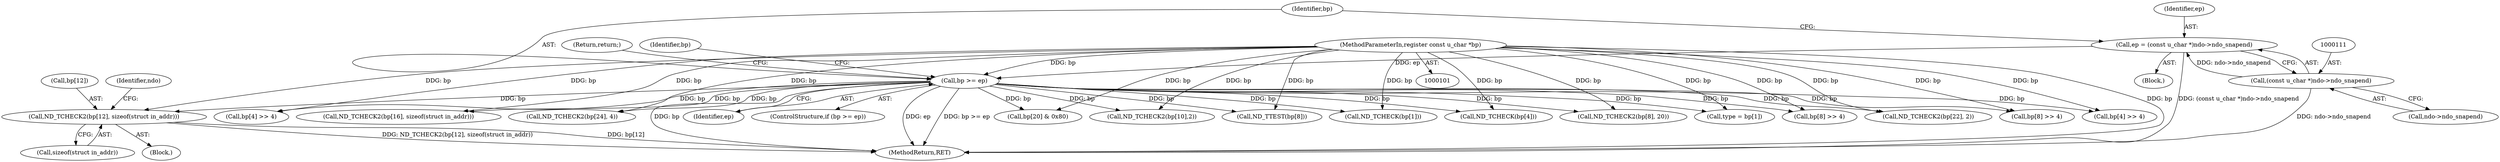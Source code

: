 digraph "0_tcpdump_5dc1860d8267b1e0cb78c9ffa2a40bea2fdb3ddc_2@array" {
"1000237" [label="(Call,ND_TCHECK2(bp[12], sizeof(struct in_addr)))"];
"1000116" [label="(Call,bp >= ep)"];
"1000103" [label="(MethodParameterIn,register const u_char *bp)"];
"1000108" [label="(Call,ep = (const u_char *)ndo->ndo_snapend)"];
"1000110" [label="(Call,(const u_char *)ndo->ndo_snapend)"];
"1000268" [label="(Call,ND_TCHECK2(bp[22], 2))"];
"1000190" [label="(Call,ND_TCHECK2(bp[10],2))"];
"1000245" [label="(Identifier,ndo)"];
"1000110" [label="(Call,(const u_char *)ndo->ndo_snapend)"];
"1000112" [label="(Call,ndo->ndo_snapend)"];
"1000416" [label="(Call,ND_TCHECK(bp[4]))"];
"1000117" [label="(Identifier,bp)"];
"1000119" [label="(Return,return;)"];
"1000149" [label="(Call,bp[8] >> 4)"];
"1000109" [label="(Identifier,ep)"];
"1000122" [label="(Identifier,bp)"];
"1000179" [label="(Call,bp[8] >> 4)"];
"1000422" [label="(Call,bp[4] >> 4)"];
"1000120" [label="(Call,ND_TCHECK(bp[1]))"];
"1000108" [label="(Call,ep = (const u_char *)ndo->ndo_snapend)"];
"1000237" [label="(Call,ND_TCHECK2(bp[12], sizeof(struct in_addr)))"];
"1000433" [label="(Call,bp[4] >> 4)"];
"1000323" [label="(Call,ND_TCHECK2(bp[16], sizeof(struct in_addr)))"];
"1000140" [label="(Block,)"];
"1000241" [label="(Call,sizeof(struct in_addr))"];
"1000366" [label="(Call,ND_TCHECK2(bp[24], 4))"];
"1000378" [label="(Call,bp[20] & 0x80)"];
"1000143" [label="(Call,ND_TTEST(bp[8]))"];
"1000116" [label="(Call,bp >= ep)"];
"1000238" [label="(Call,bp[12])"];
"1000212" [label="(Call,ND_TCHECK2(bp[8], 20))"];
"1000118" [label="(Identifier,ep)"];
"1000115" [label="(ControlStructure,if (bp >= ep))"];
"1000445" [label="(MethodReturn,RET)"];
"1000105" [label="(Block,)"];
"1000103" [label="(MethodParameterIn,register const u_char *bp)"];
"1000124" [label="(Call,type = bp[1])"];
"1000237" -> "1000140"  [label="AST: "];
"1000237" -> "1000241"  [label="CFG: "];
"1000238" -> "1000237"  [label="AST: "];
"1000241" -> "1000237"  [label="AST: "];
"1000245" -> "1000237"  [label="CFG: "];
"1000237" -> "1000445"  [label="DDG: ND_TCHECK2(bp[12], sizeof(struct in_addr))"];
"1000237" -> "1000445"  [label="DDG: bp[12]"];
"1000116" -> "1000237"  [label="DDG: bp"];
"1000103" -> "1000237"  [label="DDG: bp"];
"1000116" -> "1000115"  [label="AST: "];
"1000116" -> "1000118"  [label="CFG: "];
"1000117" -> "1000116"  [label="AST: "];
"1000118" -> "1000116"  [label="AST: "];
"1000119" -> "1000116"  [label="CFG: "];
"1000122" -> "1000116"  [label="CFG: "];
"1000116" -> "1000445"  [label="DDG: bp"];
"1000116" -> "1000445"  [label="DDG: ep"];
"1000116" -> "1000445"  [label="DDG: bp >= ep"];
"1000103" -> "1000116"  [label="DDG: bp"];
"1000108" -> "1000116"  [label="DDG: ep"];
"1000116" -> "1000120"  [label="DDG: bp"];
"1000116" -> "1000124"  [label="DDG: bp"];
"1000116" -> "1000143"  [label="DDG: bp"];
"1000116" -> "1000149"  [label="DDG: bp"];
"1000116" -> "1000179"  [label="DDG: bp"];
"1000116" -> "1000190"  [label="DDG: bp"];
"1000116" -> "1000212"  [label="DDG: bp"];
"1000116" -> "1000268"  [label="DDG: bp"];
"1000116" -> "1000323"  [label="DDG: bp"];
"1000116" -> "1000366"  [label="DDG: bp"];
"1000116" -> "1000378"  [label="DDG: bp"];
"1000116" -> "1000416"  [label="DDG: bp"];
"1000116" -> "1000422"  [label="DDG: bp"];
"1000116" -> "1000433"  [label="DDG: bp"];
"1000103" -> "1000101"  [label="AST: "];
"1000103" -> "1000445"  [label="DDG: bp"];
"1000103" -> "1000120"  [label="DDG: bp"];
"1000103" -> "1000124"  [label="DDG: bp"];
"1000103" -> "1000143"  [label="DDG: bp"];
"1000103" -> "1000149"  [label="DDG: bp"];
"1000103" -> "1000179"  [label="DDG: bp"];
"1000103" -> "1000190"  [label="DDG: bp"];
"1000103" -> "1000212"  [label="DDG: bp"];
"1000103" -> "1000268"  [label="DDG: bp"];
"1000103" -> "1000323"  [label="DDG: bp"];
"1000103" -> "1000366"  [label="DDG: bp"];
"1000103" -> "1000378"  [label="DDG: bp"];
"1000103" -> "1000416"  [label="DDG: bp"];
"1000103" -> "1000422"  [label="DDG: bp"];
"1000103" -> "1000433"  [label="DDG: bp"];
"1000108" -> "1000105"  [label="AST: "];
"1000108" -> "1000110"  [label="CFG: "];
"1000109" -> "1000108"  [label="AST: "];
"1000110" -> "1000108"  [label="AST: "];
"1000117" -> "1000108"  [label="CFG: "];
"1000108" -> "1000445"  [label="DDG: (const u_char *)ndo->ndo_snapend"];
"1000110" -> "1000108"  [label="DDG: ndo->ndo_snapend"];
"1000110" -> "1000112"  [label="CFG: "];
"1000111" -> "1000110"  [label="AST: "];
"1000112" -> "1000110"  [label="AST: "];
"1000110" -> "1000445"  [label="DDG: ndo->ndo_snapend"];
}

